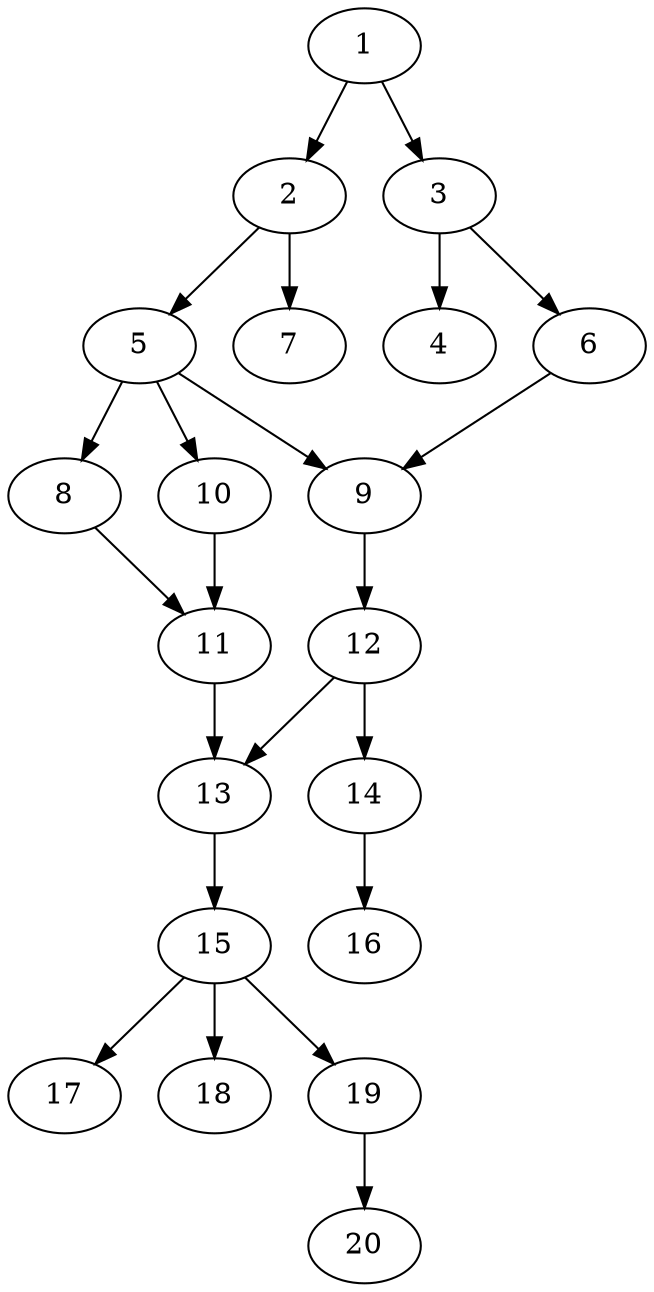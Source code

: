 // DAG automatically generated by daggen at Sat Jul 27 15:36:23 2019
// ./daggen --dot -n 20 --ccr 0.5 --fat 0.4 --regular 0.5 --density 0.7 --mindata 5242880 --maxdata 52428800 
digraph G {
  1 [size="61923328", alpha="0.04", expect_size="30961664"] 
  1 -> 2 [size ="30961664"]
  1 -> 3 [size ="30961664"]
  2 [size="19929088", alpha="0.18", expect_size="9964544"] 
  2 -> 5 [size ="9964544"]
  2 -> 7 [size ="9964544"]
  3 [size="54183936", alpha="0.17", expect_size="27091968"] 
  3 -> 4 [size ="27091968"]
  3 -> 6 [size ="27091968"]
  4 [size="59787264", alpha="0.06", expect_size="29893632"] 
  5 [size="90103808", alpha="0.14", expect_size="45051904"] 
  5 -> 8 [size ="45051904"]
  5 -> 9 [size ="45051904"]
  5 -> 10 [size ="45051904"]
  6 [size="28766208", alpha="0.19", expect_size="14383104"] 
  6 -> 9 [size ="14383104"]
  7 [size="53848064", alpha="0.06", expect_size="26924032"] 
  8 [size="48568320", alpha="0.11", expect_size="24284160"] 
  8 -> 11 [size ="24284160"]
  9 [size="45125632", alpha="0.00", expect_size="22562816"] 
  9 -> 12 [size ="22562816"]
  10 [size="85065728", alpha="0.11", expect_size="42532864"] 
  10 -> 11 [size ="42532864"]
  11 [size="71200768", alpha="0.17", expect_size="35600384"] 
  11 -> 13 [size ="35600384"]
  12 [size="87797760", alpha="0.10", expect_size="43898880"] 
  12 -> 13 [size ="43898880"]
  12 -> 14 [size ="43898880"]
  13 [size="77684736", alpha="0.07", expect_size="38842368"] 
  13 -> 15 [size ="38842368"]
  14 [size="65513472", alpha="0.09", expect_size="32756736"] 
  14 -> 16 [size ="32756736"]
  15 [size="91621376", alpha="0.08", expect_size="45810688"] 
  15 -> 17 [size ="45810688"]
  15 -> 18 [size ="45810688"]
  15 -> 19 [size ="45810688"]
  16 [size="64935936", alpha="0.02", expect_size="32467968"] 
  17 [size="60372992", alpha="0.18", expect_size="30186496"] 
  18 [size="89630720", alpha="0.17", expect_size="44815360"] 
  19 [size="45058048", alpha="0.08", expect_size="22529024"] 
  19 -> 20 [size ="22529024"]
  20 [size="46424064", alpha="0.03", expect_size="23212032"] 
}
